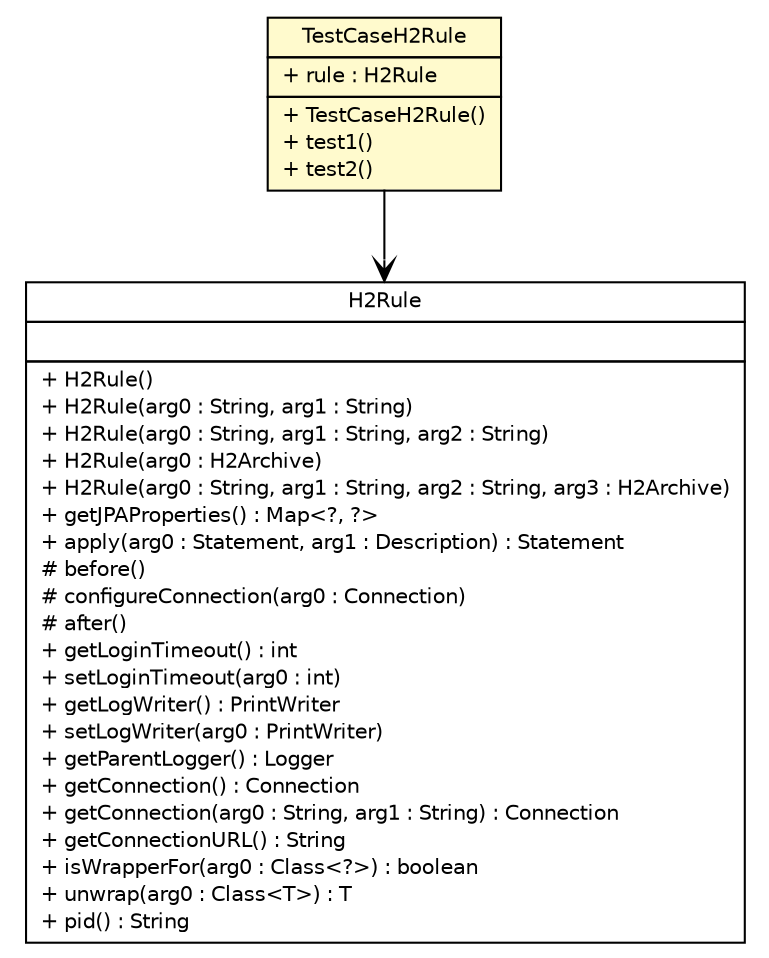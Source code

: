#!/usr/local/bin/dot
#
# Class diagram 
# Generated by UMLGraph version R5_6-24-gf6e263 (http://www.umlgraph.org/)
#

digraph G {
	edge [fontname="Helvetica",fontsize=10,labelfontname="Helvetica",labelfontsize=10];
	node [fontname="Helvetica",fontsize=10,shape=plaintext];
	nodesep=0.25;
	ranksep=0.5;
	// com.edugility.liquiunit.TestCaseH2Rule
	c29 [label=<<table title="com.edugility.liquiunit.TestCaseH2Rule" border="0" cellborder="1" cellspacing="0" cellpadding="2" port="p" bgcolor="lemonChiffon" href="./TestCaseH2Rule.html">
		<tr><td><table border="0" cellspacing="0" cellpadding="1">
<tr><td align="center" balign="center"> TestCaseH2Rule </td></tr>
		</table></td></tr>
		<tr><td><table border="0" cellspacing="0" cellpadding="1">
<tr><td align="left" balign="left"> + rule : H2Rule </td></tr>
		</table></td></tr>
		<tr><td><table border="0" cellspacing="0" cellpadding="1">
<tr><td align="left" balign="left"> + TestCaseH2Rule() </td></tr>
<tr><td align="left" balign="left"> + test1() </td></tr>
<tr><td align="left" balign="left"> + test2() </td></tr>
		</table></td></tr>
		</table>>, URL="./TestCaseH2Rule.html", fontname="Helvetica", fontcolor="black", fontsize=10.0];
	// com.edugility.liquiunit.TestCaseH2Rule NAVASSOC com.edugility.liquiunit.H2Rule
	c29:p -> c37:p [taillabel="", label="", headlabel="", fontname="Helvetica", fontcolor="black", fontsize=10.0, color="black", arrowhead=open];
	// com.edugility.liquiunit.H2Rule
	c37 [label=<<table title="com.edugility.liquiunit.H2Rule" border="0" cellborder="1" cellspacing="0" cellpadding="2" port="p">
		<tr><td><table border="0" cellspacing="0" cellpadding="1">
<tr><td align="center" balign="center"> H2Rule </td></tr>
		</table></td></tr>
		<tr><td><table border="0" cellspacing="0" cellpadding="1">
<tr><td align="left" balign="left">  </td></tr>
		</table></td></tr>
		<tr><td><table border="0" cellspacing="0" cellpadding="1">
<tr><td align="left" balign="left"> + H2Rule() </td></tr>
<tr><td align="left" balign="left"> + H2Rule(arg0 : String, arg1 : String) </td></tr>
<tr><td align="left" balign="left"> + H2Rule(arg0 : String, arg1 : String, arg2 : String) </td></tr>
<tr><td align="left" balign="left"> + H2Rule(arg0 : H2Archive) </td></tr>
<tr><td align="left" balign="left"> + H2Rule(arg0 : String, arg1 : String, arg2 : String, arg3 : H2Archive) </td></tr>
<tr><td align="left" balign="left"> + getJPAProperties() : Map&lt;?, ?&gt; </td></tr>
<tr><td align="left" balign="left"> + apply(arg0 : Statement, arg1 : Description) : Statement </td></tr>
<tr><td align="left" balign="left"> # before() </td></tr>
<tr><td align="left" balign="left"> # configureConnection(arg0 : Connection) </td></tr>
<tr><td align="left" balign="left"> # after() </td></tr>
<tr><td align="left" balign="left"> + getLoginTimeout() : int </td></tr>
<tr><td align="left" balign="left"> + setLoginTimeout(arg0 : int) </td></tr>
<tr><td align="left" balign="left"> + getLogWriter() : PrintWriter </td></tr>
<tr><td align="left" balign="left"> + setLogWriter(arg0 : PrintWriter) </td></tr>
<tr><td align="left" balign="left"> + getParentLogger() : Logger </td></tr>
<tr><td align="left" balign="left"> + getConnection() : Connection </td></tr>
<tr><td align="left" balign="left"> + getConnection(arg0 : String, arg1 : String) : Connection </td></tr>
<tr><td align="left" balign="left"> + getConnectionURL() : String </td></tr>
<tr><td align="left" balign="left"> + isWrapperFor(arg0 : Class&lt;?&gt;) : boolean </td></tr>
<tr><td align="left" balign="left"> + unwrap(arg0 : Class&lt;T&gt;) : T </td></tr>
<tr><td align="left" balign="left"> + pid() : String </td></tr>
		</table></td></tr>
		</table>>, URL="null", fontname="Helvetica", fontcolor="black", fontsize=10.0];
}

